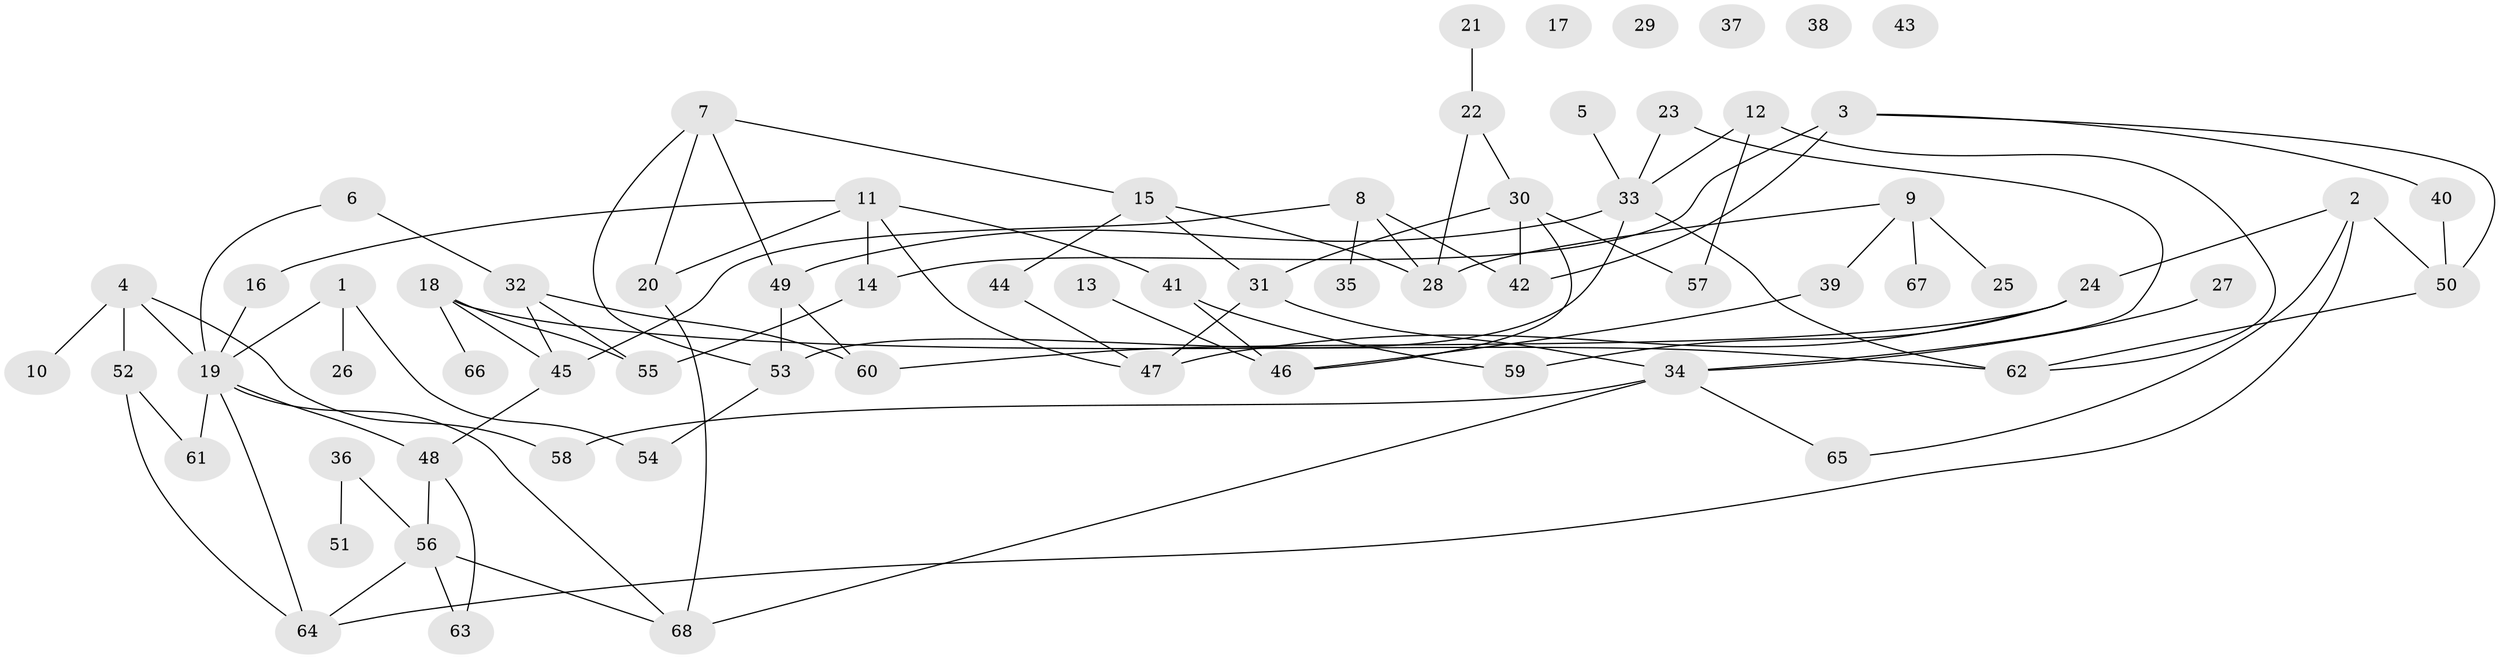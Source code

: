 // coarse degree distribution, {2: 0.17391304347826086, 6: 0.10869565217391304, 4: 0.10869565217391304, 3: 0.1956521739130435, 1: 0.17391304347826086, 0: 0.10869565217391304, 10: 0.021739130434782608, 5: 0.10869565217391304}
// Generated by graph-tools (version 1.1) at 2025/23/03/03/25 07:23:28]
// undirected, 68 vertices, 96 edges
graph export_dot {
graph [start="1"]
  node [color=gray90,style=filled];
  1;
  2;
  3;
  4;
  5;
  6;
  7;
  8;
  9;
  10;
  11;
  12;
  13;
  14;
  15;
  16;
  17;
  18;
  19;
  20;
  21;
  22;
  23;
  24;
  25;
  26;
  27;
  28;
  29;
  30;
  31;
  32;
  33;
  34;
  35;
  36;
  37;
  38;
  39;
  40;
  41;
  42;
  43;
  44;
  45;
  46;
  47;
  48;
  49;
  50;
  51;
  52;
  53;
  54;
  55;
  56;
  57;
  58;
  59;
  60;
  61;
  62;
  63;
  64;
  65;
  66;
  67;
  68;
  1 -- 19;
  1 -- 26;
  1 -- 54;
  2 -- 24;
  2 -- 50;
  2 -- 64;
  2 -- 65;
  3 -- 14;
  3 -- 40;
  3 -- 42;
  3 -- 50;
  4 -- 10;
  4 -- 19;
  4 -- 52;
  4 -- 58;
  5 -- 33;
  6 -- 19;
  6 -- 32;
  7 -- 15;
  7 -- 20;
  7 -- 49;
  7 -- 53;
  8 -- 28;
  8 -- 35;
  8 -- 42;
  8 -- 45;
  9 -- 25;
  9 -- 28;
  9 -- 39;
  9 -- 67;
  11 -- 14;
  11 -- 16;
  11 -- 20;
  11 -- 41;
  11 -- 47;
  12 -- 33;
  12 -- 57;
  12 -- 62;
  13 -- 46;
  14 -- 55;
  15 -- 28;
  15 -- 31;
  15 -- 44;
  16 -- 19;
  18 -- 45;
  18 -- 55;
  18 -- 62;
  18 -- 66;
  19 -- 48;
  19 -- 61;
  19 -- 64;
  19 -- 68;
  20 -- 68;
  21 -- 22;
  22 -- 28;
  22 -- 30;
  23 -- 33;
  23 -- 34;
  24 -- 47;
  24 -- 59;
  24 -- 60;
  27 -- 34;
  30 -- 31;
  30 -- 42;
  30 -- 46;
  30 -- 57;
  31 -- 34;
  31 -- 47;
  32 -- 45;
  32 -- 55;
  32 -- 60;
  33 -- 49;
  33 -- 53;
  33 -- 62;
  34 -- 58;
  34 -- 65;
  34 -- 68;
  36 -- 51;
  36 -- 56;
  39 -- 46;
  40 -- 50;
  41 -- 46;
  41 -- 59;
  44 -- 47;
  45 -- 48;
  48 -- 56;
  48 -- 63;
  49 -- 53;
  49 -- 60;
  50 -- 62;
  52 -- 61;
  52 -- 64;
  53 -- 54;
  56 -- 63;
  56 -- 64;
  56 -- 68;
}
